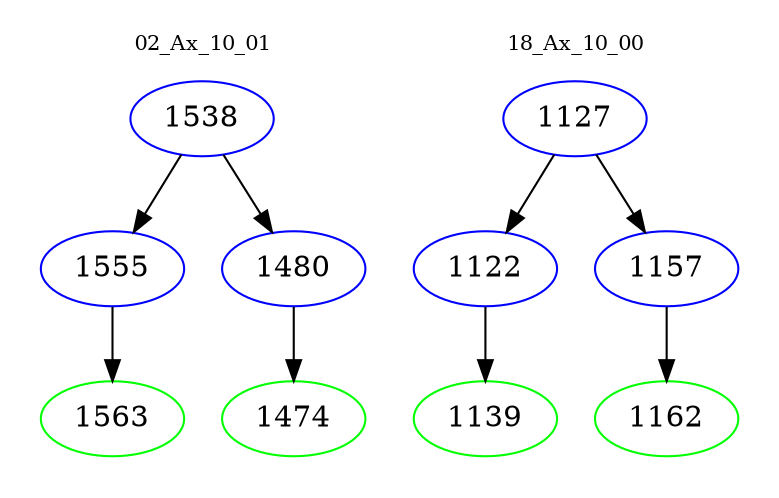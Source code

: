 digraph{
subgraph cluster_0 {
color = white
label = "02_Ax_10_01";
fontsize=10;
T0_1538 [label="1538", color="blue"]
T0_1538 -> T0_1555 [color="black"]
T0_1555 [label="1555", color="blue"]
T0_1555 -> T0_1563 [color="black"]
T0_1563 [label="1563", color="green"]
T0_1538 -> T0_1480 [color="black"]
T0_1480 [label="1480", color="blue"]
T0_1480 -> T0_1474 [color="black"]
T0_1474 [label="1474", color="green"]
}
subgraph cluster_1 {
color = white
label = "18_Ax_10_00";
fontsize=10;
T1_1127 [label="1127", color="blue"]
T1_1127 -> T1_1122 [color="black"]
T1_1122 [label="1122", color="blue"]
T1_1122 -> T1_1139 [color="black"]
T1_1139 [label="1139", color="green"]
T1_1127 -> T1_1157 [color="black"]
T1_1157 [label="1157", color="blue"]
T1_1157 -> T1_1162 [color="black"]
T1_1162 [label="1162", color="green"]
}
}
